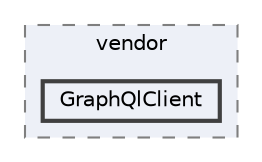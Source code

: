 digraph "dev.sharpishly.com/website/vendor/GraphQlClient"
{
 // LATEX_PDF_SIZE
  bgcolor="transparent";
  edge [fontname=Helvetica,fontsize=10,labelfontname=Helvetica,labelfontsize=10];
  node [fontname=Helvetica,fontsize=10,shape=box,height=0.2,width=0.4];
  compound=true
  subgraph clusterdir_6031a4b2d1cb1e9d66cf451e65c1ec22 {
    graph [ bgcolor="#edf0f7", pencolor="grey50", label="vendor", fontname=Helvetica,fontsize=10 style="filled,dashed", URL="dir_6031a4b2d1cb1e9d66cf451e65c1ec22.html",tooltip=""]
  dir_d9ee3ceb76d366e050e1c0c25d31376e [label="GraphQlClient", fillcolor="#edf0f7", color="grey25", style="filled,bold", URL="dir_d9ee3ceb76d366e050e1c0c25d31376e.html",tooltip=""];
  }
}
